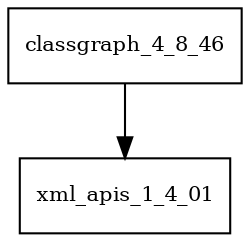 digraph classgraph_4_8_46_dependencies {
  node [shape = box, fontsize=10.0];
  classgraph_4_8_46 -> xml_apis_1_4_01;
}
